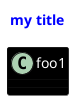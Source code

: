 {
  "sha1": "7vc23xx4c7u0fmguz6g7dla6m7ya47u",
  "insertion": {
    "when": "2024-05-30T20:48:21.286Z",
    "user": "plantuml@gmail.com"
  }
}
@startuml
<style>
document {
  BackGroundColor transparent
}
root {
  FontColor #?black:white:blue
}
classDiagram {
  class {
    BackGroundColor black
  }
}
</style>
title
my title
endtitle
class foo1
@enduml
